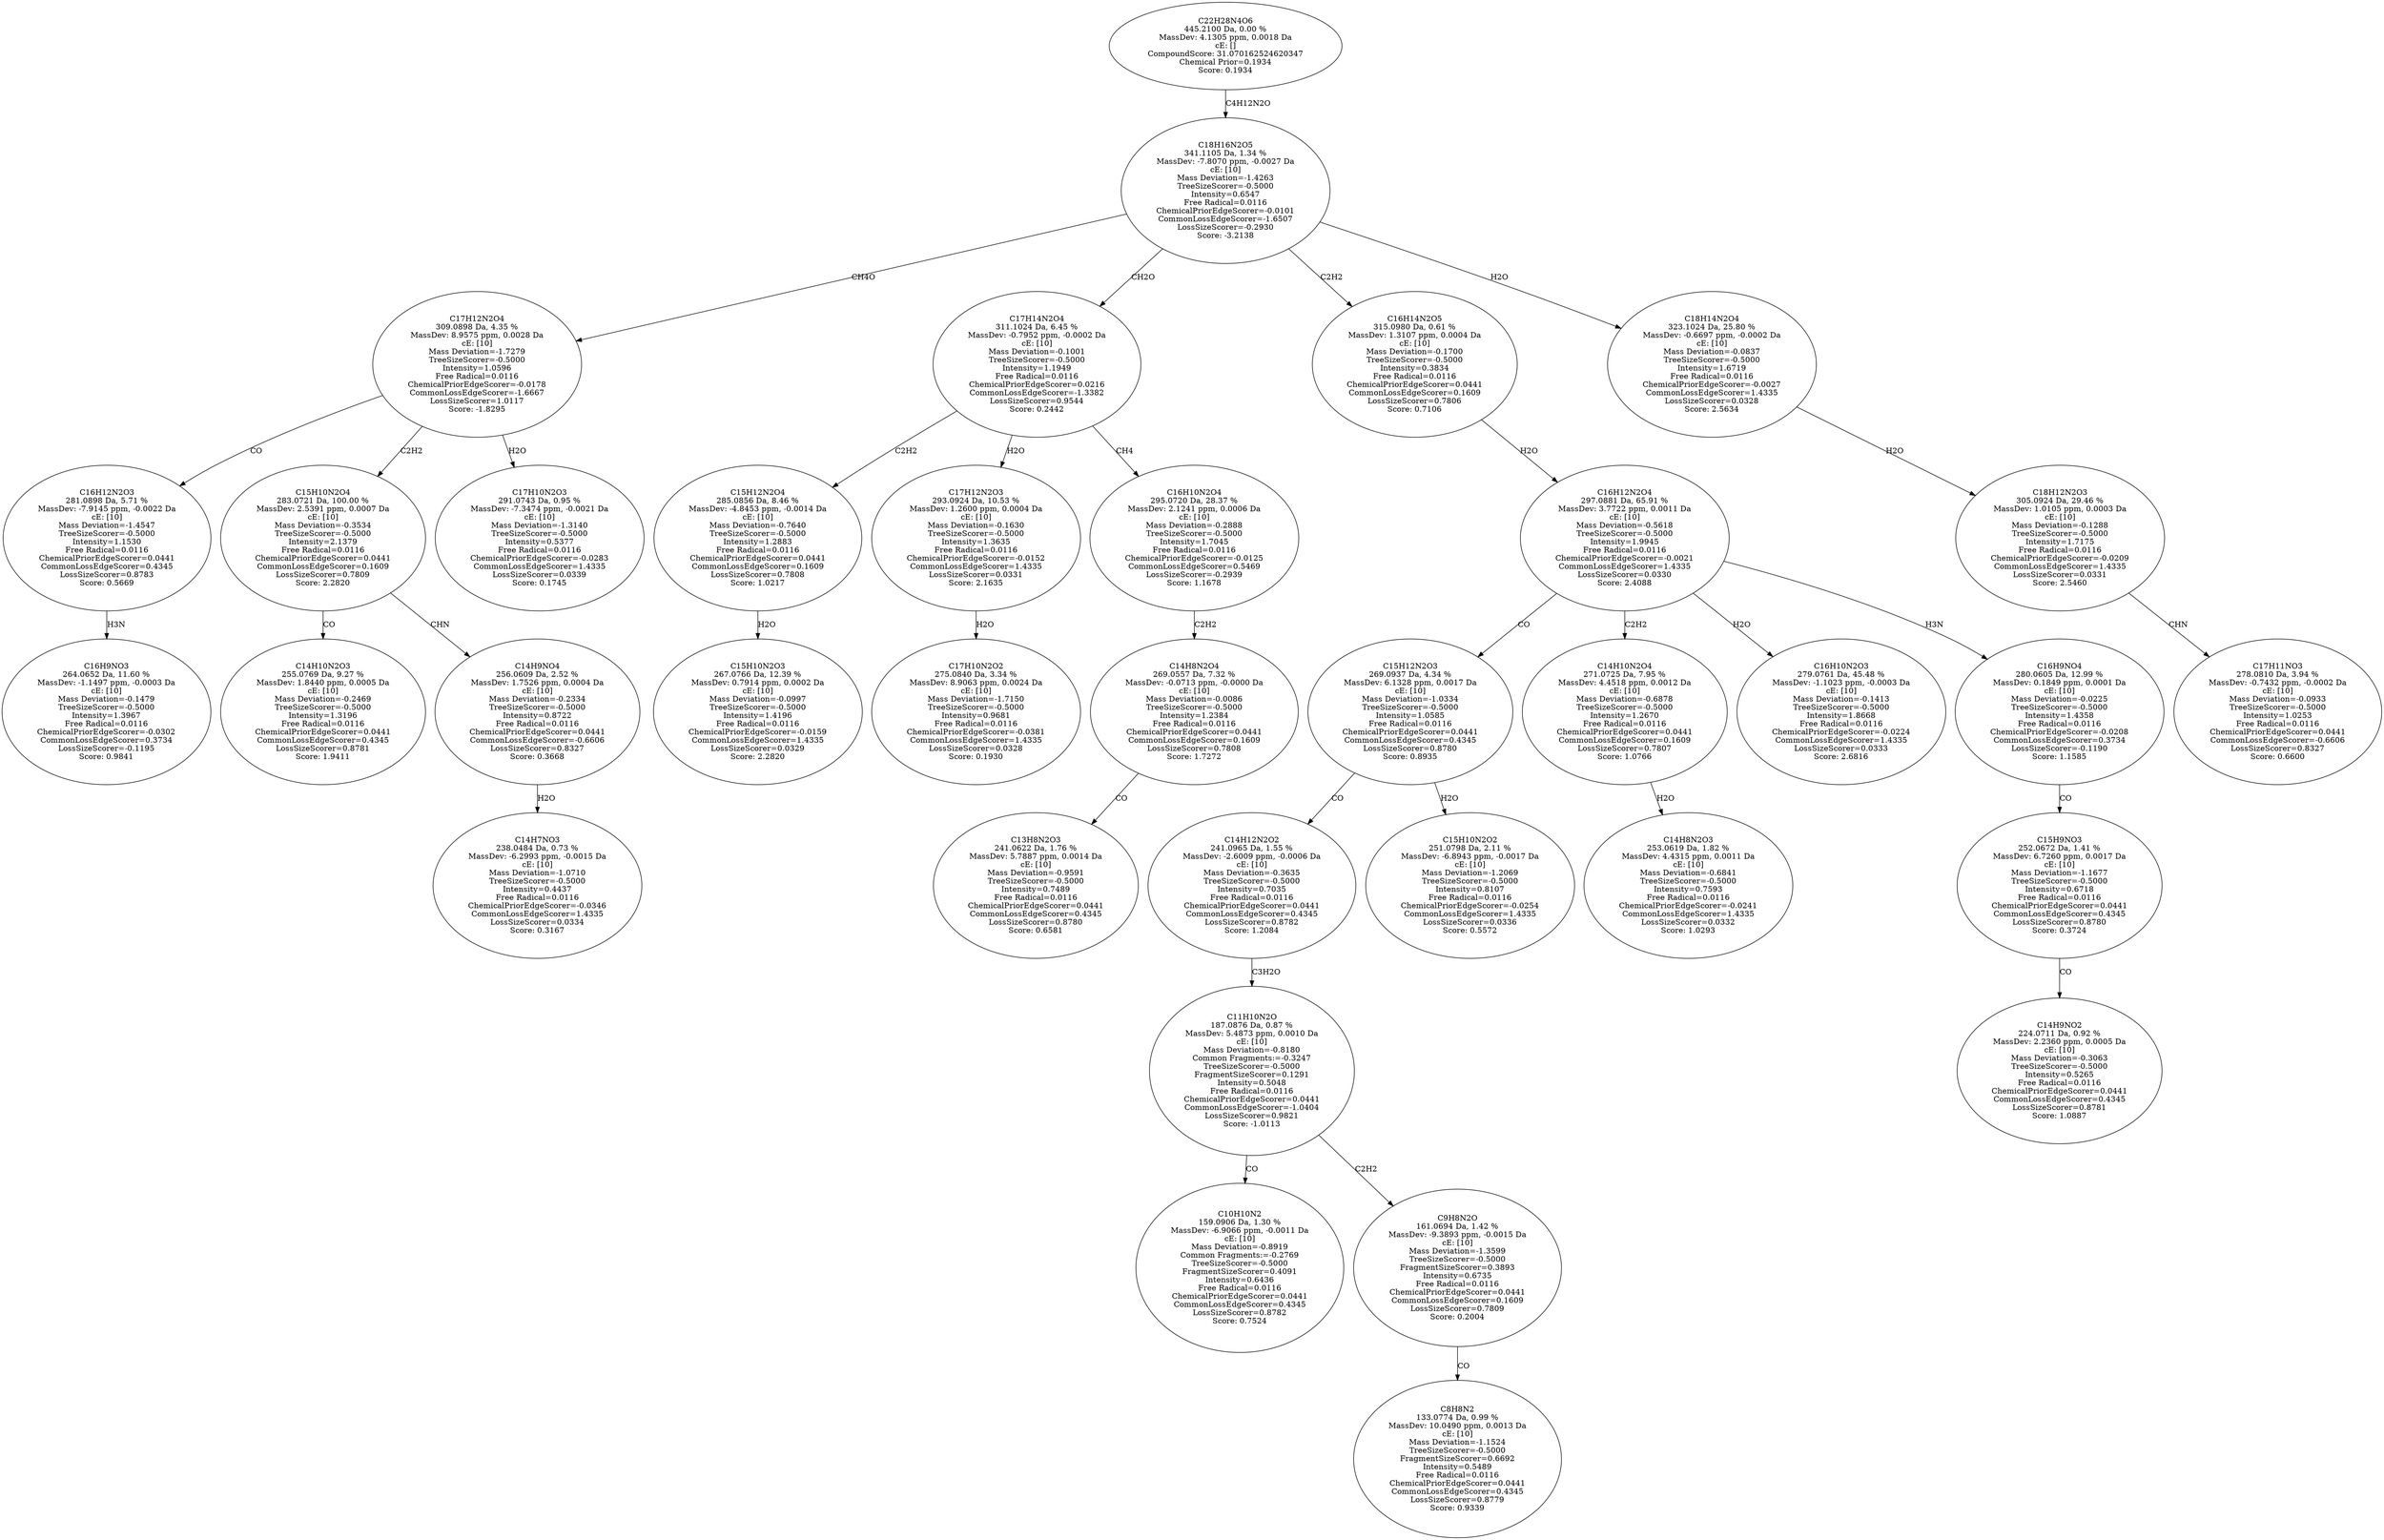 strict digraph {
v1 [label="C16H9NO3\n264.0652 Da, 11.60 %\nMassDev: -1.1497 ppm, -0.0003 Da\ncE: [10]\nMass Deviation=-0.1479\nTreeSizeScorer=-0.5000\nIntensity=1.3967\nFree Radical=0.0116\nChemicalPriorEdgeScorer=-0.0302\nCommonLossEdgeScorer=0.3734\nLossSizeScorer=-0.1195\nScore: 0.9841"];
v2 [label="C16H12N2O3\n281.0898 Da, 5.71 %\nMassDev: -7.9145 ppm, -0.0022 Da\ncE: [10]\nMass Deviation=-1.4547\nTreeSizeScorer=-0.5000\nIntensity=1.1530\nFree Radical=0.0116\nChemicalPriorEdgeScorer=0.0441\nCommonLossEdgeScorer=0.4345\nLossSizeScorer=0.8783\nScore: 0.5669"];
v3 [label="C14H10N2O3\n255.0769 Da, 9.27 %\nMassDev: 1.8440 ppm, 0.0005 Da\ncE: [10]\nMass Deviation=-0.2469\nTreeSizeScorer=-0.5000\nIntensity=1.3196\nFree Radical=0.0116\nChemicalPriorEdgeScorer=0.0441\nCommonLossEdgeScorer=0.4345\nLossSizeScorer=0.8781\nScore: 1.9411"];
v4 [label="C14H7NO3\n238.0484 Da, 0.73 %\nMassDev: -6.2993 ppm, -0.0015 Da\ncE: [10]\nMass Deviation=-1.0710\nTreeSizeScorer=-0.5000\nIntensity=0.4437\nFree Radical=0.0116\nChemicalPriorEdgeScorer=-0.0346\nCommonLossEdgeScorer=1.4335\nLossSizeScorer=0.0334\nScore: 0.3167"];
v5 [label="C14H9NO4\n256.0609 Da, 2.52 %\nMassDev: 1.7526 ppm, 0.0004 Da\ncE: [10]\nMass Deviation=-0.2334\nTreeSizeScorer=-0.5000\nIntensity=0.8722\nFree Radical=0.0116\nChemicalPriorEdgeScorer=0.0441\nCommonLossEdgeScorer=-0.6606\nLossSizeScorer=0.8327\nScore: 0.3668"];
v6 [label="C15H10N2O4\n283.0721 Da, 100.00 %\nMassDev: 2.5391 ppm, 0.0007 Da\ncE: [10]\nMass Deviation=-0.3534\nTreeSizeScorer=-0.5000\nIntensity=2.1379\nFree Radical=0.0116\nChemicalPriorEdgeScorer=0.0441\nCommonLossEdgeScorer=0.1609\nLossSizeScorer=0.7809\nScore: 2.2820"];
v7 [label="C17H10N2O3\n291.0743 Da, 0.95 %\nMassDev: -7.3474 ppm, -0.0021 Da\ncE: [10]\nMass Deviation=-1.3140\nTreeSizeScorer=-0.5000\nIntensity=0.5377\nFree Radical=0.0116\nChemicalPriorEdgeScorer=-0.0283\nCommonLossEdgeScorer=1.4335\nLossSizeScorer=0.0339\nScore: 0.1745"];
v8 [label="C17H12N2O4\n309.0898 Da, 4.35 %\nMassDev: 8.9575 ppm, 0.0028 Da\ncE: [10]\nMass Deviation=-1.7279\nTreeSizeScorer=-0.5000\nIntensity=1.0596\nFree Radical=0.0116\nChemicalPriorEdgeScorer=-0.0178\nCommonLossEdgeScorer=-1.6667\nLossSizeScorer=1.0117\nScore: -1.8295"];
v9 [label="C15H10N2O3\n267.0766 Da, 12.39 %\nMassDev: 0.7914 ppm, 0.0002 Da\ncE: [10]\nMass Deviation=-0.0997\nTreeSizeScorer=-0.5000\nIntensity=1.4196\nFree Radical=0.0116\nChemicalPriorEdgeScorer=-0.0159\nCommonLossEdgeScorer=1.4335\nLossSizeScorer=0.0329\nScore: 2.2820"];
v10 [label="C15H12N2O4\n285.0856 Da, 8.46 %\nMassDev: -4.8453 ppm, -0.0014 Da\ncE: [10]\nMass Deviation=-0.7640\nTreeSizeScorer=-0.5000\nIntensity=1.2883\nFree Radical=0.0116\nChemicalPriorEdgeScorer=0.0441\nCommonLossEdgeScorer=0.1609\nLossSizeScorer=0.7808\nScore: 1.0217"];
v11 [label="C17H10N2O2\n275.0840 Da, 3.34 %\nMassDev: 8.9063 ppm, 0.0024 Da\ncE: [10]\nMass Deviation=-1.7150\nTreeSizeScorer=-0.5000\nIntensity=0.9681\nFree Radical=0.0116\nChemicalPriorEdgeScorer=-0.0381\nCommonLossEdgeScorer=1.4335\nLossSizeScorer=0.0328\nScore: 0.1930"];
v12 [label="C17H12N2O3\n293.0924 Da, 10.53 %\nMassDev: 1.2600 ppm, 0.0004 Da\ncE: [10]\nMass Deviation=-0.1630\nTreeSizeScorer=-0.5000\nIntensity=1.3635\nFree Radical=0.0116\nChemicalPriorEdgeScorer=-0.0152\nCommonLossEdgeScorer=1.4335\nLossSizeScorer=0.0331\nScore: 2.1635"];
v13 [label="C13H8N2O3\n241.0622 Da, 1.76 %\nMassDev: 5.7887 ppm, 0.0014 Da\ncE: [10]\nMass Deviation=-0.9591\nTreeSizeScorer=-0.5000\nIntensity=0.7489\nFree Radical=0.0116\nChemicalPriorEdgeScorer=0.0441\nCommonLossEdgeScorer=0.4345\nLossSizeScorer=0.8780\nScore: 0.6581"];
v14 [label="C14H8N2O4\n269.0557 Da, 7.32 %\nMassDev: -0.0713 ppm, -0.0000 Da\ncE: [10]\nMass Deviation=-0.0086\nTreeSizeScorer=-0.5000\nIntensity=1.2384\nFree Radical=0.0116\nChemicalPriorEdgeScorer=0.0441\nCommonLossEdgeScorer=0.1609\nLossSizeScorer=0.7808\nScore: 1.7272"];
v15 [label="C16H10N2O4\n295.0720 Da, 28.37 %\nMassDev: 2.1241 ppm, 0.0006 Da\ncE: [10]\nMass Deviation=-0.2888\nTreeSizeScorer=-0.5000\nIntensity=1.7045\nFree Radical=0.0116\nChemicalPriorEdgeScorer=-0.0125\nCommonLossEdgeScorer=0.5469\nLossSizeScorer=-0.2939\nScore: 1.1678"];
v16 [label="C17H14N2O4\n311.1024 Da, 6.45 %\nMassDev: -0.7952 ppm, -0.0002 Da\ncE: [10]\nMass Deviation=-0.1001\nTreeSizeScorer=-0.5000\nIntensity=1.1949\nFree Radical=0.0116\nChemicalPriorEdgeScorer=0.0216\nCommonLossEdgeScorer=-1.3382\nLossSizeScorer=0.9544\nScore: 0.2442"];
v17 [label="C10H10N2\n159.0906 Da, 1.30 %\nMassDev: -6.9066 ppm, -0.0011 Da\ncE: [10]\nMass Deviation=-0.8919\nCommon Fragments:=-0.2769\nTreeSizeScorer=-0.5000\nFragmentSizeScorer=0.4091\nIntensity=0.6436\nFree Radical=0.0116\nChemicalPriorEdgeScorer=0.0441\nCommonLossEdgeScorer=0.4345\nLossSizeScorer=0.8782\nScore: 0.7524"];
v18 [label="C8H8N2\n133.0774 Da, 0.99 %\nMassDev: 10.0490 ppm, 0.0013 Da\ncE: [10]\nMass Deviation=-1.1524\nTreeSizeScorer=-0.5000\nFragmentSizeScorer=0.6692\nIntensity=0.5489\nFree Radical=0.0116\nChemicalPriorEdgeScorer=0.0441\nCommonLossEdgeScorer=0.4345\nLossSizeScorer=0.8779\nScore: 0.9339"];
v19 [label="C9H8N2O\n161.0694 Da, 1.42 %\nMassDev: -9.3893 ppm, -0.0015 Da\ncE: [10]\nMass Deviation=-1.3599\nTreeSizeScorer=-0.5000\nFragmentSizeScorer=0.3893\nIntensity=0.6735\nFree Radical=0.0116\nChemicalPriorEdgeScorer=0.0441\nCommonLossEdgeScorer=0.1609\nLossSizeScorer=0.7809\nScore: 0.2004"];
v20 [label="C11H10N2O\n187.0876 Da, 0.87 %\nMassDev: 5.4873 ppm, 0.0010 Da\ncE: [10]\nMass Deviation=-0.8180\nCommon Fragments:=-0.3247\nTreeSizeScorer=-0.5000\nFragmentSizeScorer=0.1291\nIntensity=0.5048\nFree Radical=0.0116\nChemicalPriorEdgeScorer=0.0441\nCommonLossEdgeScorer=-1.0404\nLossSizeScorer=0.9821\nScore: -1.0113"];
v21 [label="C14H12N2O2\n241.0965 Da, 1.55 %\nMassDev: -2.6009 ppm, -0.0006 Da\ncE: [10]\nMass Deviation=-0.3635\nTreeSizeScorer=-0.5000\nIntensity=0.7035\nFree Radical=0.0116\nChemicalPriorEdgeScorer=0.0441\nCommonLossEdgeScorer=0.4345\nLossSizeScorer=0.8782\nScore: 1.2084"];
v22 [label="C15H10N2O2\n251.0798 Da, 2.11 %\nMassDev: -6.8943 ppm, -0.0017 Da\ncE: [10]\nMass Deviation=-1.2069\nTreeSizeScorer=-0.5000\nIntensity=0.8107\nFree Radical=0.0116\nChemicalPriorEdgeScorer=-0.0254\nCommonLossEdgeScorer=1.4335\nLossSizeScorer=0.0336\nScore: 0.5572"];
v23 [label="C15H12N2O3\n269.0937 Da, 4.34 %\nMassDev: 6.1328 ppm, 0.0017 Da\ncE: [10]\nMass Deviation=-1.0334\nTreeSizeScorer=-0.5000\nIntensity=1.0585\nFree Radical=0.0116\nChemicalPriorEdgeScorer=0.0441\nCommonLossEdgeScorer=0.4345\nLossSizeScorer=0.8780\nScore: 0.8935"];
v24 [label="C14H8N2O3\n253.0619 Da, 1.82 %\nMassDev: 4.4315 ppm, 0.0011 Da\ncE: [10]\nMass Deviation=-0.6841\nTreeSizeScorer=-0.5000\nIntensity=0.7593\nFree Radical=0.0116\nChemicalPriorEdgeScorer=-0.0241\nCommonLossEdgeScorer=1.4335\nLossSizeScorer=0.0332\nScore: 1.0293"];
v25 [label="C14H10N2O4\n271.0725 Da, 7.95 %\nMassDev: 4.4518 ppm, 0.0012 Da\ncE: [10]\nMass Deviation=-0.6878\nTreeSizeScorer=-0.5000\nIntensity=1.2670\nFree Radical=0.0116\nChemicalPriorEdgeScorer=0.0441\nCommonLossEdgeScorer=0.1609\nLossSizeScorer=0.7807\nScore: 1.0766"];
v26 [label="C16H10N2O3\n279.0761 Da, 45.48 %\nMassDev: -1.1023 ppm, -0.0003 Da\ncE: [10]\nMass Deviation=-0.1413\nTreeSizeScorer=-0.5000\nIntensity=1.8668\nFree Radical=0.0116\nChemicalPriorEdgeScorer=-0.0224\nCommonLossEdgeScorer=1.4335\nLossSizeScorer=0.0333\nScore: 2.6816"];
v27 [label="C14H9NO2\n224.0711 Da, 0.92 %\nMassDev: 2.2360 ppm, 0.0005 Da\ncE: [10]\nMass Deviation=-0.3063\nTreeSizeScorer=-0.5000\nIntensity=0.5265\nFree Radical=0.0116\nChemicalPriorEdgeScorer=0.0441\nCommonLossEdgeScorer=0.4345\nLossSizeScorer=0.8781\nScore: 1.0887"];
v28 [label="C15H9NO3\n252.0672 Da, 1.41 %\nMassDev: 6.7260 ppm, 0.0017 Da\ncE: [10]\nMass Deviation=-1.1677\nTreeSizeScorer=-0.5000\nIntensity=0.6718\nFree Radical=0.0116\nChemicalPriorEdgeScorer=0.0441\nCommonLossEdgeScorer=0.4345\nLossSizeScorer=0.8780\nScore: 0.3724"];
v29 [label="C16H9NO4\n280.0605 Da, 12.99 %\nMassDev: 0.1849 ppm, 0.0001 Da\ncE: [10]\nMass Deviation=-0.0225\nTreeSizeScorer=-0.5000\nIntensity=1.4358\nFree Radical=0.0116\nChemicalPriorEdgeScorer=-0.0208\nCommonLossEdgeScorer=0.3734\nLossSizeScorer=-0.1190\nScore: 1.1585"];
v30 [label="C16H12N2O4\n297.0881 Da, 65.91 %\nMassDev: 3.7722 ppm, 0.0011 Da\ncE: [10]\nMass Deviation=-0.5618\nTreeSizeScorer=-0.5000\nIntensity=1.9945\nFree Radical=0.0116\nChemicalPriorEdgeScorer=-0.0021\nCommonLossEdgeScorer=1.4335\nLossSizeScorer=0.0330\nScore: 2.4088"];
v31 [label="C16H14N2O5\n315.0980 Da, 0.61 %\nMassDev: 1.3107 ppm, 0.0004 Da\ncE: [10]\nMass Deviation=-0.1700\nTreeSizeScorer=-0.5000\nIntensity=0.3834\nFree Radical=0.0116\nChemicalPriorEdgeScorer=0.0441\nCommonLossEdgeScorer=0.1609\nLossSizeScorer=0.7806\nScore: 0.7106"];
v32 [label="C17H11NO3\n278.0810 Da, 3.94 %\nMassDev: -0.7432 ppm, -0.0002 Da\ncE: [10]\nMass Deviation=-0.0933\nTreeSizeScorer=-0.5000\nIntensity=1.0253\nFree Radical=0.0116\nChemicalPriorEdgeScorer=0.0441\nCommonLossEdgeScorer=-0.6606\nLossSizeScorer=0.8327\nScore: 0.6600"];
v33 [label="C18H12N2O3\n305.0924 Da, 29.46 %\nMassDev: 1.0105 ppm, 0.0003 Da\ncE: [10]\nMass Deviation=-0.1288\nTreeSizeScorer=-0.5000\nIntensity=1.7175\nFree Radical=0.0116\nChemicalPriorEdgeScorer=-0.0209\nCommonLossEdgeScorer=1.4335\nLossSizeScorer=0.0331\nScore: 2.5460"];
v34 [label="C18H14N2O4\n323.1024 Da, 25.80 %\nMassDev: -0.6697 ppm, -0.0002 Da\ncE: [10]\nMass Deviation=-0.0837\nTreeSizeScorer=-0.5000\nIntensity=1.6719\nFree Radical=0.0116\nChemicalPriorEdgeScorer=-0.0027\nCommonLossEdgeScorer=1.4335\nLossSizeScorer=0.0328\nScore: 2.5634"];
v35 [label="C18H16N2O5\n341.1105 Da, 1.34 %\nMassDev: -7.8070 ppm, -0.0027 Da\ncE: [10]\nMass Deviation=-1.4263\nTreeSizeScorer=-0.5000\nIntensity=0.6547\nFree Radical=0.0116\nChemicalPriorEdgeScorer=-0.0101\nCommonLossEdgeScorer=-1.6507\nLossSizeScorer=-0.2930\nScore: -3.2138"];
v36 [label="C22H28N4O6\n445.2100 Da, 0.00 %\nMassDev: 4.1305 ppm, 0.0018 Da\ncE: []\nCompoundScore: 31.070162524620347\nChemical Prior=0.1934\nScore: 0.1934"];
v2 -> v1 [label="H3N"];
v8 -> v2 [label="CO"];
v6 -> v3 [label="CO"];
v5 -> v4 [label="H2O"];
v6 -> v5 [label="CHN"];
v8 -> v6 [label="C2H2"];
v8 -> v7 [label="H2O"];
v35 -> v8 [label="CH4O"];
v10 -> v9 [label="H2O"];
v16 -> v10 [label="C2H2"];
v12 -> v11 [label="H2O"];
v16 -> v12 [label="H2O"];
v14 -> v13 [label="CO"];
v15 -> v14 [label="C2H2"];
v16 -> v15 [label="CH4"];
v35 -> v16 [label="CH2O"];
v20 -> v17 [label="CO"];
v19 -> v18 [label="CO"];
v20 -> v19 [label="C2H2"];
v21 -> v20 [label="C3H2O"];
v23 -> v21 [label="CO"];
v23 -> v22 [label="H2O"];
v30 -> v23 [label="CO"];
v25 -> v24 [label="H2O"];
v30 -> v25 [label="C2H2"];
v30 -> v26 [label="H2O"];
v28 -> v27 [label="CO"];
v29 -> v28 [label="CO"];
v30 -> v29 [label="H3N"];
v31 -> v30 [label="H2O"];
v35 -> v31 [label="C2H2"];
v33 -> v32 [label="CHN"];
v34 -> v33 [label="H2O"];
v35 -> v34 [label="H2O"];
v36 -> v35 [label="C4H12N2O"];
}